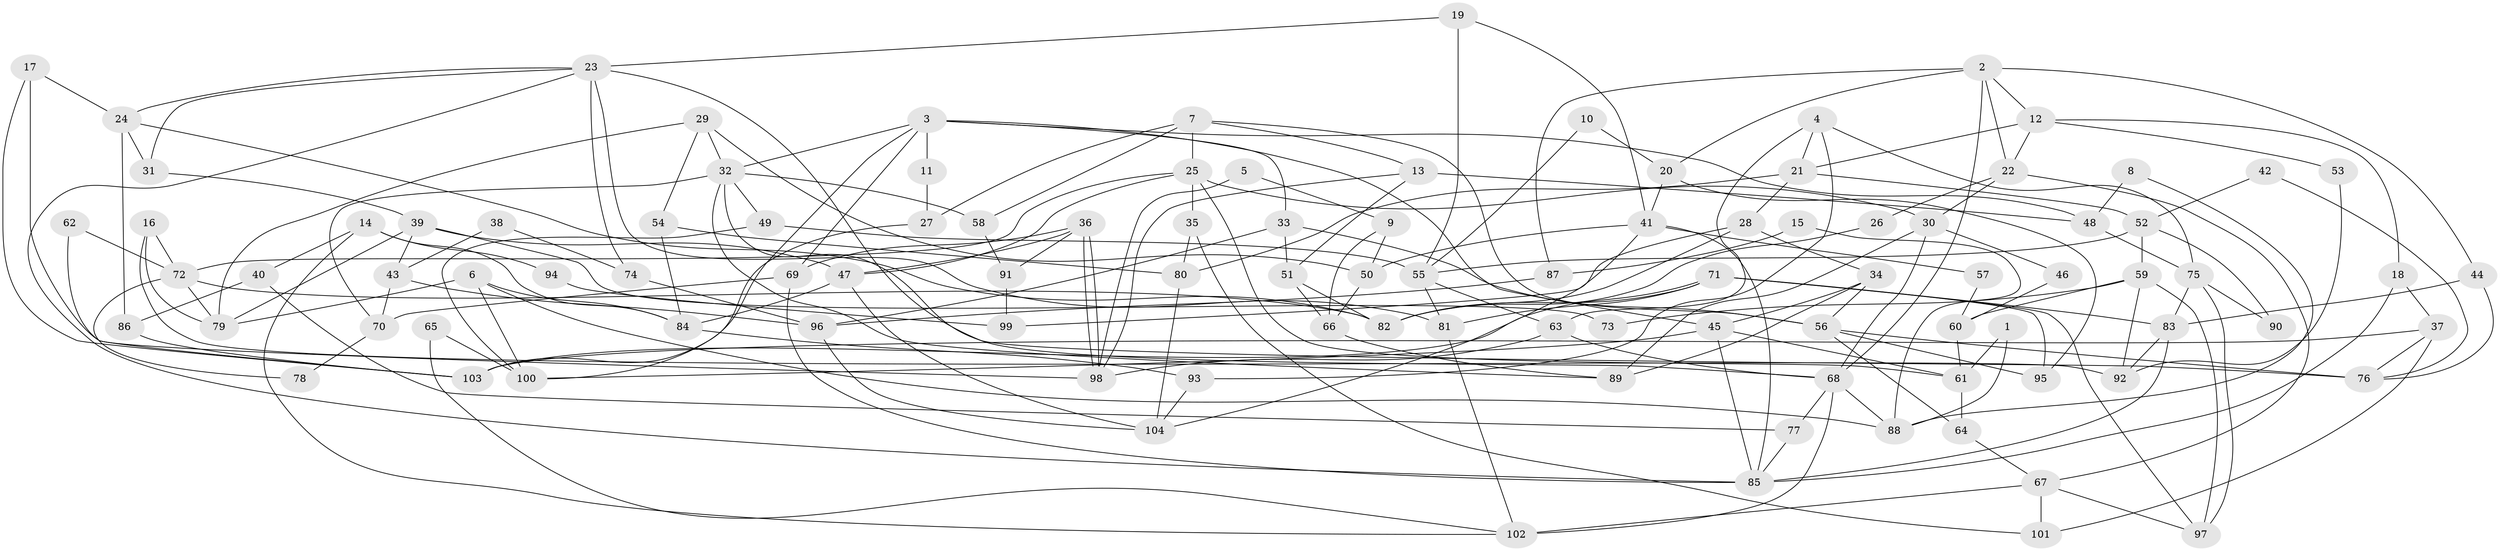// coarse degree distribution, {3: 0.07142857142857142, 11: 0.047619047619047616, 4: 0.19047619047619047, 9: 0.09523809523809523, 5: 0.16666666666666666, 6: 0.19047619047619047, 2: 0.047619047619047616, 8: 0.07142857142857142, 7: 0.07142857142857142, 13: 0.023809523809523808, 10: 0.023809523809523808}
// Generated by graph-tools (version 1.1) at 2025/37/03/04/25 23:37:06]
// undirected, 104 vertices, 208 edges
graph export_dot {
  node [color=gray90,style=filled];
  1;
  2;
  3;
  4;
  5;
  6;
  7;
  8;
  9;
  10;
  11;
  12;
  13;
  14;
  15;
  16;
  17;
  18;
  19;
  20;
  21;
  22;
  23;
  24;
  25;
  26;
  27;
  28;
  29;
  30;
  31;
  32;
  33;
  34;
  35;
  36;
  37;
  38;
  39;
  40;
  41;
  42;
  43;
  44;
  45;
  46;
  47;
  48;
  49;
  50;
  51;
  52;
  53;
  54;
  55;
  56;
  57;
  58;
  59;
  60;
  61;
  62;
  63;
  64;
  65;
  66;
  67;
  68;
  69;
  70;
  71;
  72;
  73;
  74;
  75;
  76;
  77;
  78;
  79;
  80;
  81;
  82;
  83;
  84;
  85;
  86;
  87;
  88;
  89;
  90;
  91;
  92;
  93;
  94;
  95;
  96;
  97;
  98;
  99;
  100;
  101;
  102;
  103;
  104;
  1 -- 88;
  1 -- 61;
  2 -- 20;
  2 -- 12;
  2 -- 22;
  2 -- 44;
  2 -- 68;
  2 -- 87;
  3 -- 69;
  3 -- 33;
  3 -- 11;
  3 -- 32;
  3 -- 45;
  3 -- 48;
  3 -- 100;
  4 -- 63;
  4 -- 75;
  4 -- 21;
  4 -- 93;
  5 -- 9;
  5 -- 98;
  6 -- 84;
  6 -- 100;
  6 -- 79;
  6 -- 88;
  7 -- 56;
  7 -- 13;
  7 -- 25;
  7 -- 27;
  7 -- 58;
  8 -- 48;
  8 -- 88;
  9 -- 66;
  9 -- 50;
  10 -- 55;
  10 -- 20;
  11 -- 27;
  12 -- 21;
  12 -- 22;
  12 -- 18;
  12 -- 53;
  13 -- 51;
  13 -- 98;
  13 -- 48;
  14 -- 84;
  14 -- 102;
  14 -- 40;
  14 -- 94;
  15 -- 87;
  15 -- 88;
  16 -- 79;
  16 -- 72;
  16 -- 92;
  17 -- 24;
  17 -- 103;
  17 -- 98;
  18 -- 85;
  18 -- 37;
  19 -- 23;
  19 -- 55;
  19 -- 41;
  20 -- 41;
  20 -- 95;
  21 -- 28;
  21 -- 52;
  21 -- 80;
  22 -- 67;
  22 -- 26;
  22 -- 30;
  23 -- 85;
  23 -- 68;
  23 -- 24;
  23 -- 31;
  23 -- 74;
  23 -- 81;
  24 -- 82;
  24 -- 31;
  24 -- 86;
  25 -- 61;
  25 -- 30;
  25 -- 35;
  25 -- 47;
  25 -- 72;
  26 -- 82;
  27 -- 103;
  28 -- 34;
  28 -- 82;
  28 -- 99;
  29 -- 32;
  29 -- 54;
  29 -- 50;
  29 -- 79;
  30 -- 46;
  30 -- 68;
  30 -- 89;
  31 -- 39;
  32 -- 70;
  32 -- 49;
  32 -- 58;
  32 -- 76;
  32 -- 89;
  33 -- 56;
  33 -- 51;
  33 -- 96;
  34 -- 45;
  34 -- 89;
  34 -- 56;
  35 -- 80;
  35 -- 101;
  36 -- 98;
  36 -- 98;
  36 -- 47;
  36 -- 69;
  36 -- 91;
  37 -- 76;
  37 -- 101;
  37 -- 103;
  38 -- 74;
  38 -- 43;
  39 -- 79;
  39 -- 43;
  39 -- 47;
  39 -- 73;
  40 -- 86;
  40 -- 77;
  41 -- 85;
  41 -- 50;
  41 -- 57;
  41 -- 104;
  42 -- 52;
  42 -- 76;
  43 -- 96;
  43 -- 70;
  44 -- 83;
  44 -- 76;
  45 -- 100;
  45 -- 61;
  45 -- 85;
  46 -- 60;
  47 -- 84;
  47 -- 104;
  48 -- 75;
  49 -- 55;
  49 -- 100;
  50 -- 66;
  51 -- 82;
  51 -- 66;
  52 -- 55;
  52 -- 59;
  52 -- 90;
  53 -- 92;
  54 -- 84;
  54 -- 80;
  55 -- 81;
  55 -- 63;
  56 -- 76;
  56 -- 64;
  56 -- 95;
  57 -- 60;
  58 -- 91;
  59 -- 92;
  59 -- 60;
  59 -- 73;
  59 -- 97;
  60 -- 61;
  61 -- 64;
  62 -- 103;
  62 -- 72;
  63 -- 68;
  63 -- 98;
  64 -- 67;
  65 -- 102;
  65 -- 100;
  66 -- 89;
  67 -- 101;
  67 -- 97;
  67 -- 102;
  68 -- 77;
  68 -- 88;
  68 -- 102;
  69 -- 85;
  69 -- 70;
  70 -- 78;
  71 -- 81;
  71 -- 97;
  71 -- 82;
  71 -- 83;
  71 -- 95;
  71 -- 103;
  72 -- 79;
  72 -- 78;
  72 -- 82;
  74 -- 96;
  75 -- 83;
  75 -- 90;
  75 -- 97;
  77 -- 85;
  80 -- 104;
  81 -- 102;
  83 -- 85;
  83 -- 92;
  84 -- 93;
  86 -- 103;
  87 -- 96;
  91 -- 99;
  93 -- 104;
  94 -- 99;
  96 -- 104;
}
